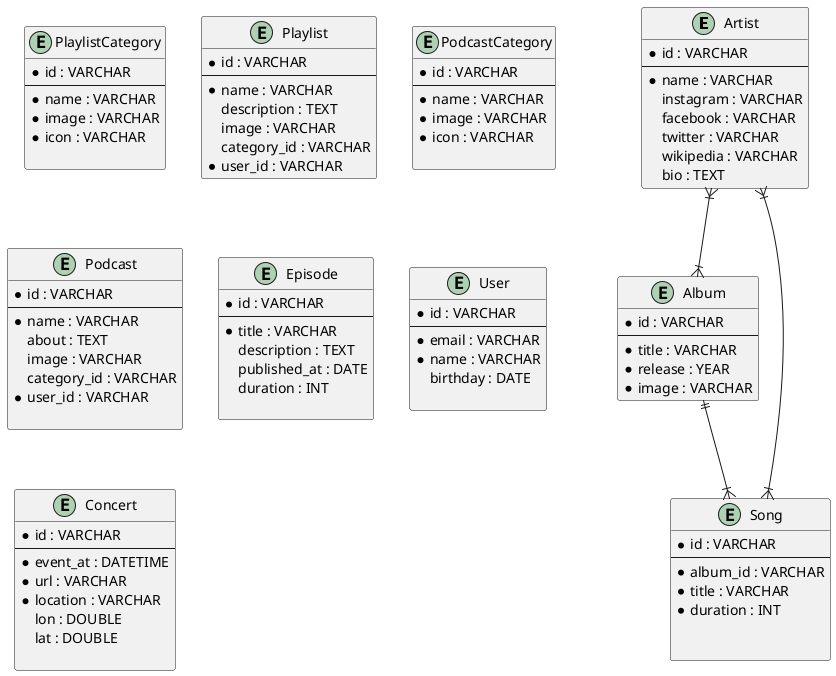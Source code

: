@startuml
entity Artist {
    * id : VARCHAR
    --
    * name : VARCHAR
    instagram : VARCHAR
    facebook : VARCHAR
    twitter : VARCHAR
    wikipedia : VARCHAR
    bio : TEXT
}

entity Album {
    * id : VARCHAR
    --
    * title : VARCHAR
    * release : YEAR
    * image : VARCHAR
}

entity Song {
    * id : VARCHAR
    --
    * album_id : VARCHAR
    * title : VARCHAR
    * duration : INT


}

entity PlaylistCategory {
    * id : VARCHAR
    --
    * name : VARCHAR
    * image : VARCHAR
    * icon : VARCHAR

}


entity Playlist {
    * id : VARCHAR
    --
    * name : VARCHAR
    description : TEXT
    image : VARCHAR
    category_id : VARCHAR
    * user_id : VARCHAR
}

entity PodcastCategory {
    * id : VARCHAR
    --
    * name : VARCHAR
    * image : VARCHAR
    * icon : VARCHAR

}

entity Podcast {
    * id : VARCHAR
    --
    * name : VARCHAR
    about : TEXT
    image : VARCHAR
    category_id : VARCHAR
    * user_id : VARCHAR

}

entity Episode {
    * id : VARCHAR
    --
    * title : VARCHAR
    description : TEXT
    published_at : DATE
    duration : INT

}

entity User {
    * id : VARCHAR
    --
    * email : VARCHAR
    * name : VARCHAR
    birthday : DATE

}

entity Concert {
   * id : VARCHAR
   --
   * event_at : DATETIME
   * url : VARCHAR
   * location : VARCHAR
   lon : DOUBLE
   lat : DOUBLE

}
Artist }|--|{ Album
Album ||--|{ Song
Artist }|--|{ Song
@enduml